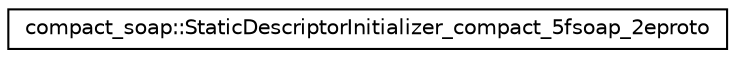 digraph G
{
  edge [fontname="Helvetica",fontsize="10",labelfontname="Helvetica",labelfontsize="10"];
  node [fontname="Helvetica",fontsize="10",shape=record];
  rankdir="LR";
  Node1 [label="compact_soap::StaticDescriptorInitializer_compact_5fsoap_2eproto",height=0.2,width=0.4,color="black", fillcolor="white", style="filled",URL="$structcompact__soap_1_1_static_descriptor_initializer__compact__5fsoap__2eproto.html"];
}
